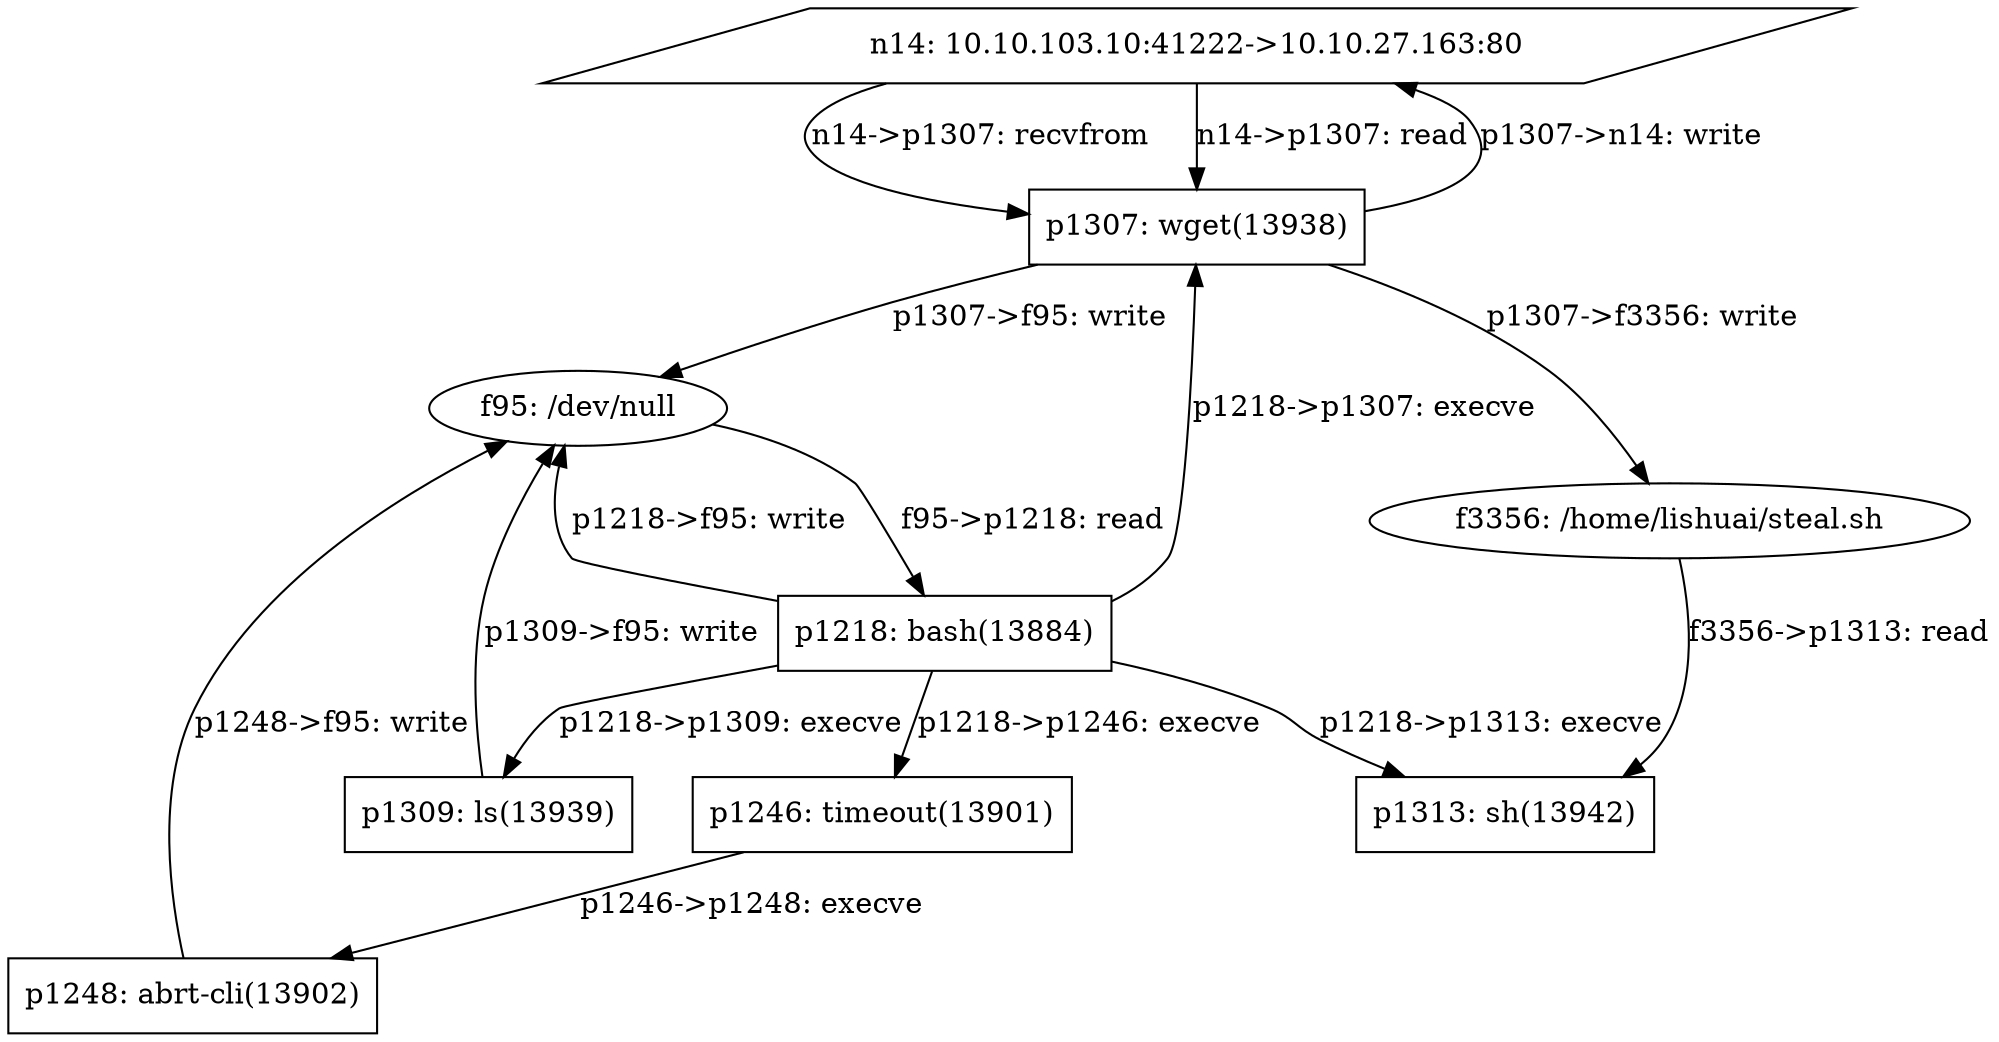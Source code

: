 digraph  {
n14 [label="n14: 10.10.103.10:41222->10.10.27.163:80", shape=parallelogram];
p1246 [label="p1246: timeout(13901)", shape=box];
p1248 [label="p1248: abrt-cli(13902)", shape=box];
p1309 [label="p1309: ls(13939)", shape=box];
p1307 [label="p1307: wget(13938)", shape=box];
p1313 [label="p1313: sh(13942)", shape=box];
f95 [label="f95: /dev/null", shape=ellipse];
p1218 [label="p1218: bash(13884)", shape=box];
f3356 [label="f3356: /home/lishuai/steal.sh", shape=ellipse];
n14 -> p1307  [key=0, label="n14->p1307: recvfrom"];
n14 -> p1307  [key=1, label="n14->p1307: read"];
p1246 -> p1248  [key=0, label="p1246->p1248: execve"];
p1248 -> f95  [key=0, label="p1248->f95: write"];
p1309 -> f95  [key=0, label="p1309->f95: write"];
p1307 -> f3356  [key=0, label="p1307->f3356: write"];
p1307 -> n14  [key=0, label="p1307->n14: write"];
p1307 -> f95  [key=0, label="p1307->f95: write"];
f95 -> p1218  [key=0, label="f95->p1218: read"];
p1218 -> p1307  [key=0, label="p1218->p1307: execve"];
p1218 -> p1309  [key=0, label="p1218->p1309: execve"];
p1218 -> p1313  [key=0, label="p1218->p1313: execve"];
p1218 -> p1246  [key=0, label="p1218->p1246: execve"];
p1218 -> f95  [key=0, label="p1218->f95: write"];
f3356 -> p1313  [key=0, label="f3356->p1313: read"];
}
